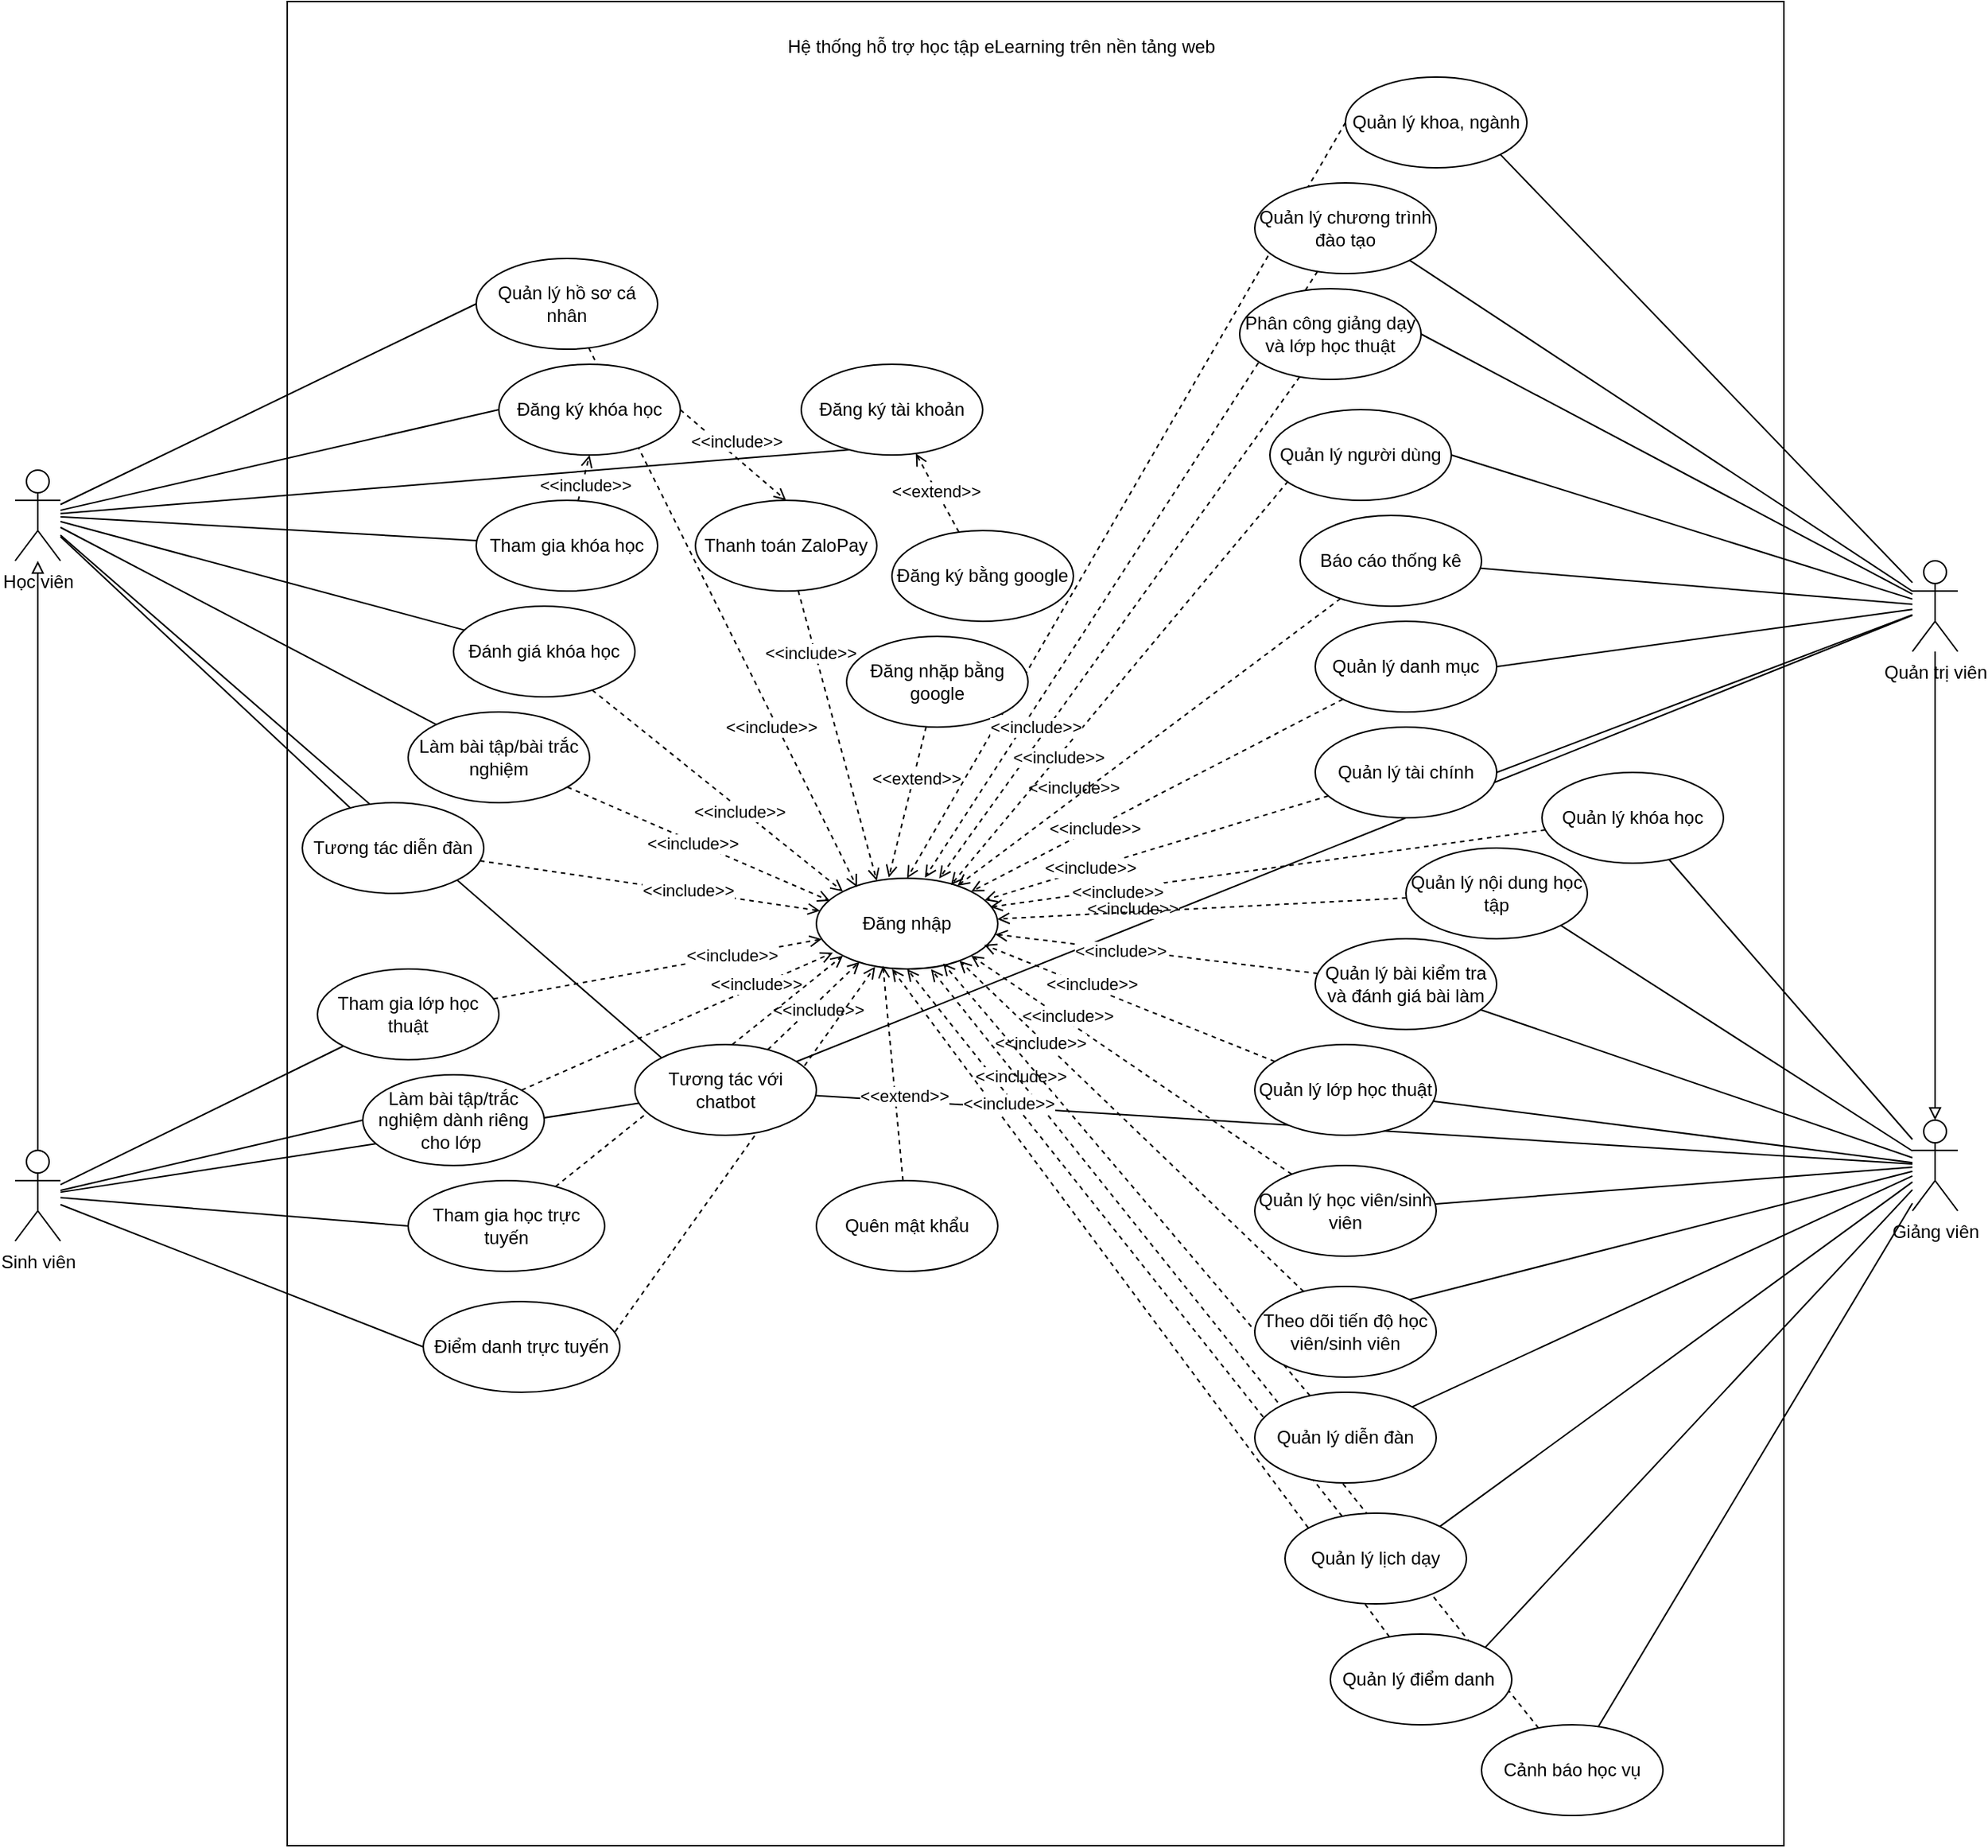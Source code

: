 <mxfile version="27.1.5">
  <diagram name="Page-1" id="1tPXWr4MXvIg0yxkVhAh">
    <mxGraphModel dx="3081" dy="2313" grid="1" gridSize="10" guides="1" tooltips="1" connect="1" arrows="1" fold="1" page="1" pageScale="1" pageWidth="850" pageHeight="1100" math="0" shadow="0">
      <root>
        <mxCell id="0" />
        <mxCell id="1" parent="0" />
        <mxCell id="3rlUS54P9s7ipiS06-Pa-1" value="" style="rounded=0;whiteSpace=wrap;html=1;" parent="1" vertex="1">
          <mxGeometry x="180" y="-200" width="990" height="1220" as="geometry" />
        </mxCell>
        <mxCell id="3rlUS54P9s7ipiS06-Pa-2" value="Hệ thống hỗ trợ học tập eLearning trên nền tảng web" style="text;html=1;align=center;verticalAlign=middle;whiteSpace=wrap;rounded=0;" parent="1" vertex="1">
          <mxGeometry x="425" y="-180" width="455" height="20" as="geometry" />
        </mxCell>
        <mxCell id="3rlUS54P9s7ipiS06-Pa-32" style="rounded=0;orthogonalLoop=1;jettySize=auto;html=1;entryX=1;entryY=0.5;entryDx=0;entryDy=0;endArrow=none;startFill=0;" parent="1" source="3rlUS54P9s7ipiS06-Pa-3" target="3rlUS54P9s7ipiS06-Pa-15" edge="1">
          <mxGeometry relative="1" as="geometry" />
        </mxCell>
        <mxCell id="3rlUS54P9s7ipiS06-Pa-33" style="rounded=0;orthogonalLoop=1;jettySize=auto;html=1;entryX=1;entryY=0.5;entryDx=0;entryDy=0;endArrow=none;startFill=0;" parent="1" source="3rlUS54P9s7ipiS06-Pa-3" target="3rlUS54P9s7ipiS06-Pa-16" edge="1">
          <mxGeometry relative="1" as="geometry" />
        </mxCell>
        <mxCell id="3rlUS54P9s7ipiS06-Pa-35" style="rounded=0;orthogonalLoop=1;jettySize=auto;html=1;entryX=1;entryY=0.5;entryDx=0;entryDy=0;endArrow=none;startFill=0;" parent="1" source="3rlUS54P9s7ipiS06-Pa-3" target="3rlUS54P9s7ipiS06-Pa-21" edge="1">
          <mxGeometry relative="1" as="geometry" />
        </mxCell>
        <mxCell id="3rlUS54P9s7ipiS06-Pa-36" style="rounded=0;orthogonalLoop=1;jettySize=auto;html=1;entryX=1;entryY=0.5;entryDx=0;entryDy=0;endArrow=none;startFill=0;" parent="1" source="3rlUS54P9s7ipiS06-Pa-3" target="3rlUS54P9s7ipiS06-Pa-18" edge="1">
          <mxGeometry relative="1" as="geometry" />
        </mxCell>
        <mxCell id="3rlUS54P9s7ipiS06-Pa-59" style="rounded=0;orthogonalLoop=1;jettySize=auto;html=1;endArrow=none;startFill=0;" parent="1" source="3rlUS54P9s7ipiS06-Pa-3" target="3rlUS54P9s7ipiS06-Pa-20" edge="1">
          <mxGeometry relative="1" as="geometry" />
        </mxCell>
        <mxCell id="3rlUS54P9s7ipiS06-Pa-69" style="rounded=0;orthogonalLoop=1;jettySize=auto;html=1;endArrow=block;endFill=0;" parent="1" source="3rlUS54P9s7ipiS06-Pa-3" target="3rlUS54P9s7ipiS06-Pa-9" edge="1">
          <mxGeometry relative="1" as="geometry" />
        </mxCell>
        <mxCell id="3rlUS54P9s7ipiS06-Pa-274" style="rounded=0;orthogonalLoop=1;jettySize=auto;html=1;endArrow=none;startFill=0;" parent="1" source="3rlUS54P9s7ipiS06-Pa-3" target="3rlUS54P9s7ipiS06-Pa-271" edge="1">
          <mxGeometry relative="1" as="geometry" />
        </mxCell>
        <mxCell id="ztrZx0Dkzvvvd1uR5zFT-3" style="rounded=0;orthogonalLoop=1;jettySize=auto;html=1;entryX=1;entryY=1;entryDx=0;entryDy=0;endArrow=none;startFill=0;" edge="1" parent="1" source="3rlUS54P9s7ipiS06-Pa-3" target="ztrZx0Dkzvvvd1uR5zFT-1">
          <mxGeometry relative="1" as="geometry" />
        </mxCell>
        <mxCell id="ztrZx0Dkzvvvd1uR5zFT-4" style="rounded=0;orthogonalLoop=1;jettySize=auto;html=1;entryX=1;entryY=1;entryDx=0;entryDy=0;endArrow=none;startFill=0;" edge="1" parent="1" source="3rlUS54P9s7ipiS06-Pa-3" target="ztrZx0Dkzvvvd1uR5zFT-2">
          <mxGeometry relative="1" as="geometry" />
        </mxCell>
        <mxCell id="3rlUS54P9s7ipiS06-Pa-3" value="Quản trị viên" style="shape=umlActor;verticalLabelPosition=bottom;verticalAlign=top;html=1;outlineConnect=0;" parent="1" vertex="1">
          <mxGeometry x="1255" y="170" width="30" height="60" as="geometry" />
        </mxCell>
        <mxCell id="3rlUS54P9s7ipiS06-Pa-112" style="rounded=0;orthogonalLoop=1;jettySize=auto;html=1;entryX=0;entryY=0.5;entryDx=0;entryDy=0;endArrow=none;startFill=0;" parent="1" source="3rlUS54P9s7ipiS06-Pa-5" target="3rlUS54P9s7ipiS06-Pa-105" edge="1">
          <mxGeometry relative="1" as="geometry" />
        </mxCell>
        <mxCell id="3rlUS54P9s7ipiS06-Pa-113" style="rounded=0;orthogonalLoop=1;jettySize=auto;html=1;entryX=0;entryY=0.5;entryDx=0;entryDy=0;endArrow=none;startFill=0;" parent="1" source="3rlUS54P9s7ipiS06-Pa-5" target="3rlUS54P9s7ipiS06-Pa-109" edge="1">
          <mxGeometry relative="1" as="geometry" />
        </mxCell>
        <mxCell id="3rlUS54P9s7ipiS06-Pa-114" style="rounded=0;orthogonalLoop=1;jettySize=auto;html=1;endArrow=none;startFill=0;" parent="1" source="3rlUS54P9s7ipiS06-Pa-5" target="3rlUS54P9s7ipiS06-Pa-107" edge="1">
          <mxGeometry relative="1" as="geometry" />
        </mxCell>
        <mxCell id="3rlUS54P9s7ipiS06-Pa-115" style="rounded=0;orthogonalLoop=1;jettySize=auto;html=1;endArrow=none;startFill=0;" parent="1" source="3rlUS54P9s7ipiS06-Pa-5" target="3rlUS54P9s7ipiS06-Pa-110" edge="1">
          <mxGeometry relative="1" as="geometry" />
        </mxCell>
        <mxCell id="3rlUS54P9s7ipiS06-Pa-116" style="rounded=0;orthogonalLoop=1;jettySize=auto;html=1;endArrow=none;startFill=0;" parent="1" source="3rlUS54P9s7ipiS06-Pa-5" target="3rlUS54P9s7ipiS06-Pa-108" edge="1">
          <mxGeometry relative="1" as="geometry" />
        </mxCell>
        <mxCell id="3rlUS54P9s7ipiS06-Pa-118" style="rounded=0;orthogonalLoop=1;jettySize=auto;html=1;endArrow=none;startFill=0;" parent="1" source="3rlUS54P9s7ipiS06-Pa-5" target="3rlUS54P9s7ipiS06-Pa-117" edge="1">
          <mxGeometry relative="1" as="geometry" />
        </mxCell>
        <mxCell id="3rlUS54P9s7ipiS06-Pa-129" style="rounded=0;orthogonalLoop=1;jettySize=auto;html=1;endArrow=none;startFill=0;entryX=0.282;entryY=0.939;entryDx=0;entryDy=0;entryPerimeter=0;" parent="1" source="3rlUS54P9s7ipiS06-Pa-5" target="3rlUS54P9s7ipiS06-Pa-39" edge="1">
          <mxGeometry relative="1" as="geometry">
            <mxPoint x="511" y="95" as="targetPoint" />
          </mxGeometry>
        </mxCell>
        <mxCell id="3rlUS54P9s7ipiS06-Pa-138" style="rounded=0;orthogonalLoop=1;jettySize=auto;html=1;entryX=0;entryY=0;entryDx=0;entryDy=0;endArrow=none;startFill=0;" parent="1" source="3rlUS54P9s7ipiS06-Pa-5" target="3rlUS54P9s7ipiS06-Pa-20" edge="1">
          <mxGeometry relative="1" as="geometry" />
        </mxCell>
        <mxCell id="3rlUS54P9s7ipiS06-Pa-5" value="Học viên" style="shape=umlActor;verticalLabelPosition=bottom;verticalAlign=top;html=1;outlineConnect=0;" parent="1" vertex="1">
          <mxGeometry y="110" width="30" height="60" as="geometry" />
        </mxCell>
        <mxCell id="3rlUS54P9s7ipiS06-Pa-80" style="rounded=0;orthogonalLoop=1;jettySize=auto;html=1;entryX=1;entryY=1;entryDx=0;entryDy=0;endArrow=none;startFill=0;" parent="1" source="3rlUS54P9s7ipiS06-Pa-9" target="3rlUS54P9s7ipiS06-Pa-70" edge="1">
          <mxGeometry relative="1" as="geometry" />
        </mxCell>
        <mxCell id="3rlUS54P9s7ipiS06-Pa-81" style="rounded=0;orthogonalLoop=1;jettySize=auto;html=1;endArrow=none;startFill=0;" parent="1" source="3rlUS54P9s7ipiS06-Pa-9" target="3rlUS54P9s7ipiS06-Pa-72" edge="1">
          <mxGeometry relative="1" as="geometry" />
        </mxCell>
        <mxCell id="3rlUS54P9s7ipiS06-Pa-82" style="rounded=0;orthogonalLoop=1;jettySize=auto;html=1;endArrow=none;startFill=0;" parent="1" source="3rlUS54P9s7ipiS06-Pa-9" target="3rlUS54P9s7ipiS06-Pa-73" edge="1">
          <mxGeometry relative="1" as="geometry" />
        </mxCell>
        <mxCell id="3rlUS54P9s7ipiS06-Pa-83" style="rounded=0;orthogonalLoop=1;jettySize=auto;html=1;endArrow=none;startFill=0;" parent="1" source="3rlUS54P9s7ipiS06-Pa-9" target="3rlUS54P9s7ipiS06-Pa-75" edge="1">
          <mxGeometry relative="1" as="geometry" />
        </mxCell>
        <mxCell id="3rlUS54P9s7ipiS06-Pa-84" style="rounded=0;orthogonalLoop=1;jettySize=auto;html=1;entryX=1;entryY=0;entryDx=0;entryDy=0;endArrow=none;startFill=0;" parent="1" source="3rlUS54P9s7ipiS06-Pa-9" target="3rlUS54P9s7ipiS06-Pa-74" edge="1">
          <mxGeometry relative="1" as="geometry" />
        </mxCell>
        <mxCell id="3rlUS54P9s7ipiS06-Pa-86" style="rounded=0;orthogonalLoop=1;jettySize=auto;html=1;endArrow=none;startFill=0;" parent="1" source="3rlUS54P9s7ipiS06-Pa-9" target="3rlUS54P9s7ipiS06-Pa-76" edge="1">
          <mxGeometry relative="1" as="geometry" />
        </mxCell>
        <mxCell id="3rlUS54P9s7ipiS06-Pa-87" style="rounded=0;orthogonalLoop=1;jettySize=auto;html=1;endArrow=none;startFill=0;" parent="1" source="3rlUS54P9s7ipiS06-Pa-9" target="3rlUS54P9s7ipiS06-Pa-20" edge="1">
          <mxGeometry relative="1" as="geometry" />
        </mxCell>
        <mxCell id="QAu3yOFL1Gq5CAF_MN-S-8" style="rounded=0;orthogonalLoop=1;jettySize=auto;html=1;endArrow=none;startFill=0;" parent="1" source="3rlUS54P9s7ipiS06-Pa-9" target="3rlUS54P9s7ipiS06-Pa-17" edge="1">
          <mxGeometry relative="1" as="geometry" />
        </mxCell>
        <mxCell id="QAu3yOFL1Gq5CAF_MN-S-9" style="rounded=0;orthogonalLoop=1;jettySize=auto;html=1;entryX=1;entryY=0;entryDx=0;entryDy=0;endArrow=none;startFill=0;" parent="1" source="3rlUS54P9s7ipiS06-Pa-9" target="QAu3yOFL1Gq5CAF_MN-S-5" edge="1">
          <mxGeometry relative="1" as="geometry" />
        </mxCell>
        <mxCell id="QAu3yOFL1Gq5CAF_MN-S-10" style="rounded=0;orthogonalLoop=1;jettySize=auto;html=1;endArrow=none;startFill=0;" parent="1" source="3rlUS54P9s7ipiS06-Pa-9" target="QAu3yOFL1Gq5CAF_MN-S-6" edge="1">
          <mxGeometry relative="1" as="geometry" />
        </mxCell>
        <mxCell id="QAu3yOFL1Gq5CAF_MN-S-14" style="rounded=0;orthogonalLoop=1;jettySize=auto;html=1;entryX=1;entryY=0;entryDx=0;entryDy=0;endArrow=none;startFill=0;" parent="1" source="3rlUS54P9s7ipiS06-Pa-9" target="3rlUS54P9s7ipiS06-Pa-22" edge="1">
          <mxGeometry relative="1" as="geometry" />
        </mxCell>
        <mxCell id="3rlUS54P9s7ipiS06-Pa-9" value="Giảng viên" style="shape=umlActor;verticalLabelPosition=bottom;verticalAlign=top;html=1;outlineConnect=0;" parent="1" vertex="1">
          <mxGeometry x="1255" y="540" width="30" height="60" as="geometry" />
        </mxCell>
        <mxCell id="3rlUS54P9s7ipiS06-Pa-136" style="rounded=0;orthogonalLoop=1;jettySize=auto;html=1;endArrow=block;endFill=0;" parent="1" source="3rlUS54P9s7ipiS06-Pa-10" target="3rlUS54P9s7ipiS06-Pa-5" edge="1">
          <mxGeometry relative="1" as="geometry" />
        </mxCell>
        <mxCell id="3rlUS54P9s7ipiS06-Pa-140" style="rounded=0;orthogonalLoop=1;jettySize=auto;html=1;endArrow=none;startFill=0;" parent="1" source="3rlUS54P9s7ipiS06-Pa-10" target="3rlUS54P9s7ipiS06-Pa-139" edge="1">
          <mxGeometry relative="1" as="geometry" />
        </mxCell>
        <mxCell id="3rlUS54P9s7ipiS06-Pa-144" style="rounded=0;orthogonalLoop=1;jettySize=auto;html=1;entryX=0;entryY=0.5;entryDx=0;entryDy=0;endArrow=none;startFill=0;" parent="1" source="3rlUS54P9s7ipiS06-Pa-10" target="3rlUS54P9s7ipiS06-Pa-143" edge="1">
          <mxGeometry relative="1" as="geometry" />
        </mxCell>
        <mxCell id="3rlUS54P9s7ipiS06-Pa-145" style="rounded=0;orthogonalLoop=1;jettySize=auto;html=1;endArrow=none;startFill=0;" parent="1" source="3rlUS54P9s7ipiS06-Pa-10" target="3rlUS54P9s7ipiS06-Pa-20" edge="1">
          <mxGeometry relative="1" as="geometry" />
        </mxCell>
        <mxCell id="QAu3yOFL1Gq5CAF_MN-S-3" style="rounded=0;orthogonalLoop=1;jettySize=auto;html=1;entryX=0;entryY=0.5;entryDx=0;entryDy=0;endArrow=none;startFill=0;" parent="1" source="3rlUS54P9s7ipiS06-Pa-10" target="QAu3yOFL1Gq5CAF_MN-S-1" edge="1">
          <mxGeometry relative="1" as="geometry" />
        </mxCell>
        <mxCell id="QAu3yOFL1Gq5CAF_MN-S-4" style="rounded=0;orthogonalLoop=1;jettySize=auto;html=1;entryX=0;entryY=0.5;entryDx=0;entryDy=0;endArrow=none;startFill=0;" parent="1" source="3rlUS54P9s7ipiS06-Pa-10" target="QAu3yOFL1Gq5CAF_MN-S-2" edge="1">
          <mxGeometry relative="1" as="geometry" />
        </mxCell>
        <mxCell id="3rlUS54P9s7ipiS06-Pa-10" value="Sinh viên" style="shape=umlActor;verticalLabelPosition=bottom;verticalAlign=top;html=1;outlineConnect=0;" parent="1" vertex="1">
          <mxGeometry y="560" width="30" height="60" as="geometry" />
        </mxCell>
        <mxCell id="3rlUS54P9s7ipiS06-Pa-14" value="Đăng nhập" style="ellipse;whiteSpace=wrap;html=1;" parent="1" vertex="1">
          <mxGeometry x="530" y="380" width="120" height="60" as="geometry" />
        </mxCell>
        <mxCell id="3rlUS54P9s7ipiS06-Pa-48" style="rounded=0;orthogonalLoop=1;jettySize=auto;html=1;endArrow=open;endFill=0;dashed=1;entryX=0.677;entryY=0.003;entryDx=0;entryDy=0;entryPerimeter=0;" parent="1" source="3rlUS54P9s7ipiS06-Pa-16" target="3rlUS54P9s7ipiS06-Pa-14" edge="1">
          <mxGeometry relative="1" as="geometry" />
        </mxCell>
        <mxCell id="3rlUS54P9s7ipiS06-Pa-65" value="&amp;lt;&amp;lt;include&amp;gt;&amp;gt;" style="edgeLabel;html=1;align=center;verticalAlign=middle;resizable=0;points=[];" parent="3rlUS54P9s7ipiS06-Pa-48" vertex="1" connectable="0">
          <mxGeometry x="0.332" y="-1" relative="1" as="geometry">
            <mxPoint x="10" y="51" as="offset" />
          </mxGeometry>
        </mxCell>
        <mxCell id="3rlUS54P9s7ipiS06-Pa-55" style="rounded=0;orthogonalLoop=1;jettySize=auto;html=1;endArrow=open;endFill=0;dashed=1;entryX=0.958;entryY=0.317;entryDx=0;entryDy=0;entryPerimeter=0;" parent="1" source="3rlUS54P9s7ipiS06-Pa-17" target="3rlUS54P9s7ipiS06-Pa-14" edge="1">
          <mxGeometry relative="1" as="geometry">
            <mxPoint x="610" y="380" as="targetPoint" />
          </mxGeometry>
        </mxCell>
        <mxCell id="3rlUS54P9s7ipiS06-Pa-64" value="&amp;lt;&amp;lt;include&amp;gt;&amp;gt;" style="edgeLabel;html=1;align=center;verticalAlign=middle;resizable=0;points=[];" parent="3rlUS54P9s7ipiS06-Pa-55" vertex="1" connectable="0">
          <mxGeometry x="0.613" relative="1" as="geometry">
            <mxPoint x="23" y="11" as="offset" />
          </mxGeometry>
        </mxCell>
        <mxCell id="3rlUS54P9s7ipiS06-Pa-275" value="&amp;lt;&amp;lt;include&amp;gt;&amp;gt;" style="edgeLabel;html=1;align=center;verticalAlign=middle;resizable=0;points=[];" parent="3rlUS54P9s7ipiS06-Pa-55" vertex="1" connectable="0">
          <mxGeometry x="0.543" y="1" relative="1" as="geometry">
            <mxPoint as="offset" />
          </mxGeometry>
        </mxCell>
        <mxCell id="3rlUS54P9s7ipiS06-Pa-17" value="&lt;p style=&quot;white-space-collapse: preserve;&quot; dir=&quot;auto&quot;&gt;Quản lý khóa học&lt;/p&gt;" style="ellipse;whiteSpace=wrap;html=1;" parent="1" vertex="1">
          <mxGeometry x="1010" y="310" width="120" height="60" as="geometry" />
        </mxCell>
        <mxCell id="3rlUS54P9s7ipiS06-Pa-51" style="rounded=0;orthogonalLoop=1;jettySize=auto;html=1;endArrow=open;endFill=0;dashed=1;" parent="1" source="3rlUS54P9s7ipiS06-Pa-18" target="3rlUS54P9s7ipiS06-Pa-14" edge="1">
          <mxGeometry relative="1" as="geometry" />
        </mxCell>
        <mxCell id="3rlUS54P9s7ipiS06-Pa-62" value="&amp;lt;&amp;lt;include&amp;gt;&amp;gt;" style="edgeLabel;html=1;align=center;verticalAlign=middle;resizable=0;points=[];" parent="3rlUS54P9s7ipiS06-Pa-51" vertex="1" connectable="0">
          <mxGeometry x="0.383" relative="1" as="geometry">
            <mxPoint as="offset" />
          </mxGeometry>
        </mxCell>
        <mxCell id="3rlUS54P9s7ipiS06-Pa-18" value="&lt;p style=&quot;white-space-collapse: preserve;&quot; dir=&quot;auto&quot;&gt;Quản lý tài chính&lt;/p&gt;" style="ellipse;whiteSpace=wrap;html=1;" parent="1" vertex="1">
          <mxGeometry x="860" y="280" width="120" height="60" as="geometry" />
        </mxCell>
        <mxCell id="3rlUS54P9s7ipiS06-Pa-58" style="rounded=0;orthogonalLoop=1;jettySize=auto;html=1;endArrow=open;endFill=0;dashed=1;entryX=0.238;entryY=0.922;entryDx=0;entryDy=0;entryPerimeter=0;" parent="1" source="3rlUS54P9s7ipiS06-Pa-20" target="3rlUS54P9s7ipiS06-Pa-14" edge="1">
          <mxGeometry relative="1" as="geometry" />
        </mxCell>
        <mxCell id="3rlUS54P9s7ipiS06-Pa-67" value="&amp;lt;&amp;lt;include&amp;gt;&amp;gt;" style="edgeLabel;html=1;align=center;verticalAlign=middle;resizable=0;points=[];" parent="3rlUS54P9s7ipiS06-Pa-58" vertex="1" connectable="0">
          <mxGeometry x="0.474" y="-3" relative="1" as="geometry">
            <mxPoint x="-14" y="14" as="offset" />
          </mxGeometry>
        </mxCell>
        <mxCell id="3rlUS54P9s7ipiS06-Pa-50" style="rounded=0;orthogonalLoop=1;jettySize=auto;html=1;endArrow=open;endFill=0;dashed=1;entryX=1;entryY=0;entryDx=0;entryDy=0;" parent="1" source="3rlUS54P9s7ipiS06-Pa-21" target="3rlUS54P9s7ipiS06-Pa-14" edge="1">
          <mxGeometry relative="1" as="geometry" />
        </mxCell>
        <mxCell id="3rlUS54P9s7ipiS06-Pa-63" value="&amp;lt;&amp;lt;include&amp;gt;&amp;gt;" style="edgeLabel;html=1;align=center;verticalAlign=middle;resizable=0;points=[];" parent="3rlUS54P9s7ipiS06-Pa-50" vertex="1" connectable="0">
          <mxGeometry x="0.337" relative="1" as="geometry">
            <mxPoint as="offset" />
          </mxGeometry>
        </mxCell>
        <mxCell id="3rlUS54P9s7ipiS06-Pa-21" value="&lt;p style=&quot;white-space-collapse: preserve;&quot; dir=&quot;auto&quot;&gt;Quản lý danh mục&lt;/p&gt;" style="ellipse;whiteSpace=wrap;html=1;" parent="1" vertex="1">
          <mxGeometry x="860" y="210" width="120" height="60" as="geometry" />
        </mxCell>
        <mxCell id="3rlUS54P9s7ipiS06-Pa-52" style="rounded=0;orthogonalLoop=1;jettySize=auto;html=1;endArrow=open;endFill=0;dashed=1;" parent="1" source="3rlUS54P9s7ipiS06-Pa-22" edge="1">
          <mxGeometry relative="1" as="geometry">
            <mxPoint x="590" y="440" as="targetPoint" />
          </mxGeometry>
        </mxCell>
        <mxCell id="3rlUS54P9s7ipiS06-Pa-61" value="&amp;lt;&amp;lt;include&amp;gt;&amp;gt;" style="edgeLabel;html=1;align=center;verticalAlign=middle;resizable=0;points=[];" parent="3rlUS54P9s7ipiS06-Pa-52" vertex="1" connectable="0">
          <mxGeometry x="0.553" y="2" relative="1" as="geometry">
            <mxPoint x="12" y="-12" as="offset" />
          </mxGeometry>
        </mxCell>
        <mxCell id="3rlUS54P9s7ipiS06-Pa-39" value="Đăng ký tài khoản" style="ellipse;whiteSpace=wrap;html=1;" parent="1" vertex="1">
          <mxGeometry x="520" y="40" width="120" height="60" as="geometry" />
        </mxCell>
        <mxCell id="3rlUS54P9s7ipiS06-Pa-43" style="rounded=0;orthogonalLoop=1;jettySize=auto;html=1;endArrow=open;endFill=0;dashed=1;entryX=0.399;entryY=-0.009;entryDx=0;entryDy=0;entryPerimeter=0;" parent="1" source="3rlUS54P9s7ipiS06-Pa-42" target="3rlUS54P9s7ipiS06-Pa-14" edge="1">
          <mxGeometry relative="1" as="geometry" />
        </mxCell>
        <mxCell id="3rlUS54P9s7ipiS06-Pa-270" value="&amp;lt;&amp;lt;extend&amp;gt;&amp;gt;" style="edgeLabel;html=1;align=center;verticalAlign=middle;resizable=0;points=[];" parent="3rlUS54P9s7ipiS06-Pa-43" vertex="1" connectable="0">
          <mxGeometry x="-0.324" y="2" relative="1" as="geometry">
            <mxPoint as="offset" />
          </mxGeometry>
        </mxCell>
        <mxCell id="3rlUS54P9s7ipiS06-Pa-44" value="Đăng ký bằng google" style="ellipse;whiteSpace=wrap;html=1;" parent="1" vertex="1">
          <mxGeometry x="580" y="150" width="120" height="60" as="geometry" />
        </mxCell>
        <mxCell id="3rlUS54P9s7ipiS06-Pa-46" style="rounded=0;orthogonalLoop=1;jettySize=auto;html=1;exitX=0;exitY=0;exitDx=0;exitDy=0;" parent="1" source="3rlUS54P9s7ipiS06-Pa-15" target="3rlUS54P9s7ipiS06-Pa-15" edge="1">
          <mxGeometry relative="1" as="geometry" />
        </mxCell>
        <mxCell id="3rlUS54P9s7ipiS06-Pa-15" value="&lt;p style=&quot;white-space-collapse: preserve;&quot; dir=&quot;auto&quot;&gt;Quản lý người dùng&lt;/p&gt;" style="ellipse;whiteSpace=wrap;html=1;" parent="1" vertex="1">
          <mxGeometry x="830" y="70" width="120" height="60" as="geometry" />
        </mxCell>
        <mxCell id="3rlUS54P9s7ipiS06-Pa-88" style="rounded=0;orthogonalLoop=1;jettySize=auto;html=1;dashed=1;endArrow=open;endFill=0;" parent="1" source="3rlUS54P9s7ipiS06-Pa-70" target="3rlUS54P9s7ipiS06-Pa-14" edge="1">
          <mxGeometry relative="1" as="geometry" />
        </mxCell>
        <mxCell id="3rlUS54P9s7ipiS06-Pa-70" value="&lt;p style=&quot;white-space-collapse: preserve;&quot; dir=&quot;auto&quot;&gt;&lt;span style=&quot;text-align: left;&quot;&gt;Quản lý nội dung học tập&lt;/span&gt;&lt;/p&gt;" style="ellipse;whiteSpace=wrap;html=1;" parent="1" vertex="1">
          <mxGeometry x="920" y="360" width="120" height="60" as="geometry" />
        </mxCell>
        <mxCell id="3rlUS54P9s7ipiS06-Pa-89" style="rounded=0;orthogonalLoop=1;jettySize=auto;html=1;dashed=1;endArrow=open;endFill=0;" parent="1" source="3rlUS54P9s7ipiS06-Pa-72" target="3rlUS54P9s7ipiS06-Pa-14" edge="1">
          <mxGeometry relative="1" as="geometry" />
        </mxCell>
        <mxCell id="3rlUS54P9s7ipiS06-Pa-98" value="&amp;lt;&amp;lt;include&amp;gt;&amp;gt;" style="edgeLabel;html=1;align=center;verticalAlign=middle;resizable=0;points=[];" parent="3rlUS54P9s7ipiS06-Pa-89" vertex="1" connectable="0">
          <mxGeometry x="0.224" y="1" relative="1" as="geometry">
            <mxPoint as="offset" />
          </mxGeometry>
        </mxCell>
        <mxCell id="3rlUS54P9s7ipiS06-Pa-72" value="&lt;p style=&quot;white-space-collapse: preserve;&quot; dir=&quot;auto&quot;&gt;&lt;span style=&quot;text-align: left;&quot;&gt;Quản lý bài kiểm tra và đánh giá bài làm&lt;/span&gt;&lt;/p&gt;" style="ellipse;whiteSpace=wrap;html=1;" parent="1" vertex="1">
          <mxGeometry x="860" y="420" width="120" height="60" as="geometry" />
        </mxCell>
        <mxCell id="3rlUS54P9s7ipiS06-Pa-73" value="&lt;p style=&quot;white-space-collapse: preserve;&quot; dir=&quot;auto&quot;&gt;&lt;span style=&quot;text-align: left;&quot;&gt;Quản lý lớp học thuật&lt;/span&gt;&lt;br style=&quot;text-align: left;&quot;&gt;&lt;/p&gt;" style="ellipse;whiteSpace=wrap;html=1;" parent="1" vertex="1">
          <mxGeometry x="820" y="490" width="120" height="60" as="geometry" />
        </mxCell>
        <mxCell id="3rlUS54P9s7ipiS06-Pa-91" style="rounded=0;orthogonalLoop=1;jettySize=auto;html=1;entryX=1;entryY=1;entryDx=0;entryDy=0;dashed=1;endArrow=open;endFill=0;" parent="1" source="3rlUS54P9s7ipiS06-Pa-75" target="3rlUS54P9s7ipiS06-Pa-14" edge="1">
          <mxGeometry relative="1" as="geometry" />
        </mxCell>
        <mxCell id="3rlUS54P9s7ipiS06-Pa-100" value="&amp;lt;&amp;lt;include&amp;gt;&amp;gt;" style="edgeLabel;html=1;align=center;verticalAlign=middle;resizable=0;points=[];" parent="3rlUS54P9s7ipiS06-Pa-91" vertex="1" connectable="0">
          <mxGeometry x="0.421" y="-3" relative="1" as="geometry">
            <mxPoint as="offset" />
          </mxGeometry>
        </mxCell>
        <mxCell id="3rlUS54P9s7ipiS06-Pa-90" style="rounded=0;orthogonalLoop=1;jettySize=auto;html=1;entryX=0.925;entryY=0.733;entryDx=0;entryDy=0;entryPerimeter=0;dashed=1;endArrow=open;endFill=0;" parent="1" source="3rlUS54P9s7ipiS06-Pa-73" target="3rlUS54P9s7ipiS06-Pa-14" edge="1">
          <mxGeometry relative="1" as="geometry" />
        </mxCell>
        <mxCell id="3rlUS54P9s7ipiS06-Pa-99" value="&amp;lt;&amp;lt;include&amp;gt;&amp;gt;" style="edgeLabel;html=1;align=center;verticalAlign=middle;resizable=0;points=[];" parent="3rlUS54P9s7ipiS06-Pa-90" vertex="1" connectable="0">
          <mxGeometry x="0.275" y="-2" relative="1" as="geometry">
            <mxPoint as="offset" />
          </mxGeometry>
        </mxCell>
        <mxCell id="3rlUS54P9s7ipiS06-Pa-92" style="rounded=0;orthogonalLoop=1;jettySize=auto;html=1;entryX=0.789;entryY=0.911;entryDx=0;entryDy=0;entryPerimeter=0;dashed=1;endArrow=open;endFill=0;" parent="1" source="3rlUS54P9s7ipiS06-Pa-74" target="3rlUS54P9s7ipiS06-Pa-14" edge="1">
          <mxGeometry relative="1" as="geometry" />
        </mxCell>
        <mxCell id="3rlUS54P9s7ipiS06-Pa-101" value="&amp;lt;&amp;lt;include&amp;gt;&amp;gt;" style="edgeLabel;html=1;align=center;verticalAlign=middle;resizable=0;points=[];" parent="3rlUS54P9s7ipiS06-Pa-92" vertex="1" connectable="0">
          <mxGeometry x="0.517" y="2" relative="1" as="geometry">
            <mxPoint as="offset" />
          </mxGeometry>
        </mxCell>
        <mxCell id="3rlUS54P9s7ipiS06-Pa-75" value="&lt;p style=&quot;white-space-collapse: preserve;&quot; dir=&quot;auto&quot;&gt;Quản lý học viên/sinh viên&lt;/p&gt;" style="ellipse;whiteSpace=wrap;html=1;align=center;" parent="1" vertex="1">
          <mxGeometry x="820" y="570" width="120" height="60" as="geometry" />
        </mxCell>
        <mxCell id="3rlUS54P9s7ipiS06-Pa-96" style="rounded=0;orthogonalLoop=1;jettySize=auto;html=1;entryX=0.699;entryY=0.939;entryDx=0;entryDy=0;entryPerimeter=0;dashed=1;endArrow=open;endFill=0;" parent="1" source="3rlUS54P9s7ipiS06-Pa-76" target="3rlUS54P9s7ipiS06-Pa-14" edge="1">
          <mxGeometry relative="1" as="geometry" />
        </mxCell>
        <mxCell id="3rlUS54P9s7ipiS06-Pa-108" value="&lt;span style=&quot;text-align: left; white-space-collapse: preserve;&quot;&gt;Làm bài tập/bài trắc nghiệm&lt;/span&gt;" style="ellipse;whiteSpace=wrap;html=1;" parent="1" vertex="1">
          <mxGeometry x="260" y="270" width="120" height="60" as="geometry" />
        </mxCell>
        <mxCell id="3rlUS54P9s7ipiS06-Pa-127" style="rounded=0;orthogonalLoop=1;jettySize=auto;html=1;dashed=1;endArrow=open;endFill=0;entryX=0.5;entryY=0;entryDx=0;entryDy=0;exitX=1;exitY=0.5;exitDx=0;exitDy=0;" parent="1" source="3rlUS54P9s7ipiS06-Pa-109" target="3rlUS54P9s7ipiS06-Pa-278" edge="1">
          <mxGeometry relative="1" as="geometry" />
        </mxCell>
        <mxCell id="3rlUS54P9s7ipiS06-Pa-134" value="&amp;lt;&amp;lt;include&amp;gt;&amp;gt;" style="edgeLabel;html=1;align=center;verticalAlign=middle;resizable=0;points=[];" parent="3rlUS54P9s7ipiS06-Pa-127" vertex="1" connectable="0">
          <mxGeometry x="0.335" y="-2" relative="1" as="geometry">
            <mxPoint x="-9" y="-21" as="offset" />
          </mxGeometry>
        </mxCell>
        <mxCell id="3rlUS54P9s7ipiS06-Pa-125" style="rounded=0;orthogonalLoop=1;jettySize=auto;html=1;entryX=0;entryY=0;entryDx=0;entryDy=0;dashed=1;endArrow=open;endFill=0;" parent="1" source="3rlUS54P9s7ipiS06-Pa-110" target="3rlUS54P9s7ipiS06-Pa-14" edge="1">
          <mxGeometry relative="1" as="geometry" />
        </mxCell>
        <mxCell id="3rlUS54P9s7ipiS06-Pa-132" value="&amp;lt;&amp;lt;include&amp;gt;&amp;gt;" style="edgeLabel;html=1;align=center;verticalAlign=middle;resizable=0;points=[];" parent="3rlUS54P9s7ipiS06-Pa-125" vertex="1" connectable="0">
          <mxGeometry x="0.184" y="-2" relative="1" as="geometry">
            <mxPoint as="offset" />
          </mxGeometry>
        </mxCell>
        <mxCell id="3rlUS54P9s7ipiS06-Pa-110" value="&lt;span style=&quot;white-space-collapse: preserve;&quot;&gt;Đánh giá khóa học&lt;/span&gt;" style="ellipse;whiteSpace=wrap;html=1;" parent="1" vertex="1">
          <mxGeometry x="290" y="200" width="120" height="60" as="geometry" />
        </mxCell>
        <mxCell id="3rlUS54P9s7ipiS06-Pa-120" style="rounded=0;orthogonalLoop=1;jettySize=auto;html=1;dashed=1;endArrow=open;endFill=0;" parent="1" source="3rlUS54P9s7ipiS06-Pa-117" target="3rlUS54P9s7ipiS06-Pa-14" edge="1">
          <mxGeometry relative="1" as="geometry" />
        </mxCell>
        <mxCell id="3rlUS54P9s7ipiS06-Pa-130" value="&amp;lt;&amp;lt;include&amp;gt;&amp;gt;" style="edgeLabel;html=1;align=center;verticalAlign=middle;resizable=0;points=[];" parent="3rlUS54P9s7ipiS06-Pa-120" vertex="1" connectable="0">
          <mxGeometry x="0.221" y="1" relative="1" as="geometry">
            <mxPoint as="offset" />
          </mxGeometry>
        </mxCell>
        <mxCell id="3rlUS54P9s7ipiS06-Pa-117" value="&lt;div style=&quot;text-align: left;&quot;&gt;&lt;span style=&quot;background-color: transparent; color: light-dark(rgb(0, 0, 0), rgb(255, 255, 255)); white-space-collapse: preserve;&quot;&gt;Tương tác diễn đàn&lt;/span&gt;&lt;/div&gt;" style="ellipse;whiteSpace=wrap;html=1;" parent="1" vertex="1">
          <mxGeometry x="190" y="330" width="120" height="60" as="geometry" />
        </mxCell>
        <mxCell id="3rlUS54P9s7ipiS06-Pa-119" style="rounded=0;orthogonalLoop=1;jettySize=auto;html=1;exitX=0.5;exitY=1;exitDx=0;exitDy=0;" parent="1" source="3rlUS54P9s7ipiS06-Pa-42" target="3rlUS54P9s7ipiS06-Pa-42" edge="1">
          <mxGeometry relative="1" as="geometry" />
        </mxCell>
        <mxCell id="3rlUS54P9s7ipiS06-Pa-123" style="rounded=0;orthogonalLoop=1;jettySize=auto;html=1;entryX=0.075;entryY=0.25;entryDx=0;entryDy=0;entryPerimeter=0;dashed=1;endArrow=open;endFill=0;" parent="1" source="3rlUS54P9s7ipiS06-Pa-108" target="3rlUS54P9s7ipiS06-Pa-14" edge="1">
          <mxGeometry relative="1" as="geometry" />
        </mxCell>
        <mxCell id="3rlUS54P9s7ipiS06-Pa-131" value="&amp;lt;&amp;lt;include&amp;gt;&amp;gt;" style="edgeLabel;html=1;align=center;verticalAlign=middle;resizable=0;points=[];" parent="3rlUS54P9s7ipiS06-Pa-123" vertex="1" connectable="0">
          <mxGeometry x="-0.042" y="-1" relative="1" as="geometry">
            <mxPoint as="offset" />
          </mxGeometry>
        </mxCell>
        <mxCell id="3rlUS54P9s7ipiS06-Pa-126" style="rounded=0;orthogonalLoop=1;jettySize=auto;html=1;entryX=0.5;entryY=1;entryDx=0;entryDy=0;dashed=1;endArrow=open;endFill=0;" parent="1" source="3rlUS54P9s7ipiS06-Pa-107" target="3rlUS54P9s7ipiS06-Pa-109" edge="1">
          <mxGeometry relative="1" as="geometry" />
        </mxCell>
        <mxCell id="3rlUS54P9s7ipiS06-Pa-133" value="&amp;lt;&amp;lt;include&amp;gt;&amp;gt;" style="edgeLabel;html=1;align=center;verticalAlign=middle;resizable=0;points=[];" parent="3rlUS54P9s7ipiS06-Pa-126" vertex="1" connectable="0">
          <mxGeometry x="0.234" relative="1" as="geometry">
            <mxPoint y="8" as="offset" />
          </mxGeometry>
        </mxCell>
        <mxCell id="3rlUS54P9s7ipiS06-Pa-107" value="Tham gia khóa học" style="ellipse;whiteSpace=wrap;html=1;" parent="1" vertex="1">
          <mxGeometry x="305" y="130" width="120" height="60" as="geometry" />
        </mxCell>
        <mxCell id="3rlUS54P9s7ipiS06-Pa-128" style="rounded=0;orthogonalLoop=1;jettySize=auto;html=1;entryX=0.224;entryY=0.097;entryDx=0;entryDy=0;entryPerimeter=0;dashed=1;endArrow=open;endFill=0;" parent="1" source="3rlUS54P9s7ipiS06-Pa-105" target="3rlUS54P9s7ipiS06-Pa-14" edge="1">
          <mxGeometry relative="1" as="geometry" />
        </mxCell>
        <mxCell id="3rlUS54P9s7ipiS06-Pa-135" value="&amp;lt;&amp;lt;include&amp;gt;&amp;gt;" style="edgeLabel;html=1;align=center;verticalAlign=middle;resizable=0;points=[];" parent="3rlUS54P9s7ipiS06-Pa-128" vertex="1" connectable="0">
          <mxGeometry x="0.286" y="-2" relative="1" as="geometry">
            <mxPoint x="8" y="21" as="offset" />
          </mxGeometry>
        </mxCell>
        <mxCell id="3rlUS54P9s7ipiS06-Pa-105" value="&lt;span style=&quot;text-align: left; white-space-collapse: preserve;&quot;&gt;Quản lý hồ sơ cá nhân&lt;/span&gt;" style="ellipse;whiteSpace=wrap;html=1;" parent="1" vertex="1">
          <mxGeometry x="305" y="-30" width="120" height="60" as="geometry" />
        </mxCell>
        <mxCell id="3rlUS54P9s7ipiS06-Pa-109" value="&lt;div style=&quot;text-align: left;&quot;&gt;&lt;span style=&quot;white-space-collapse: preserve;&quot;&gt;Đăng ký khóa học&lt;/span&gt;&lt;/div&gt;" style="ellipse;whiteSpace=wrap;html=1;" parent="1" vertex="1">
          <mxGeometry x="320" y="40" width="120" height="60" as="geometry" />
        </mxCell>
        <mxCell id="3rlUS54P9s7ipiS06-Pa-141" style="rounded=0;orthogonalLoop=1;jettySize=auto;html=1;endArrow=open;endFill=0;dashed=1;" parent="1" source="3rlUS54P9s7ipiS06-Pa-139" target="3rlUS54P9s7ipiS06-Pa-14" edge="1">
          <mxGeometry relative="1" as="geometry" />
        </mxCell>
        <mxCell id="3rlUS54P9s7ipiS06-Pa-142" value="&amp;lt;&amp;lt;include&amp;gt;&amp;gt;" style="edgeLabel;html=1;align=center;verticalAlign=middle;resizable=0;points=[];" parent="3rlUS54P9s7ipiS06-Pa-141" vertex="1" connectable="0">
          <mxGeometry x="0.451" relative="1" as="geometry">
            <mxPoint as="offset" />
          </mxGeometry>
        </mxCell>
        <mxCell id="3rlUS54P9s7ipiS06-Pa-139" value="&lt;span style=&quot;white-space-collapse: preserve;&quot;&gt;Tham gia lớp học thuật&lt;/span&gt;" style="ellipse;whiteSpace=wrap;html=1;" parent="1" vertex="1">
          <mxGeometry x="200" y="440" width="120" height="60" as="geometry" />
        </mxCell>
        <mxCell id="3rlUS54P9s7ipiS06-Pa-143" value="&lt;span style=&quot;white-space-collapse: preserve;&quot;&gt;Làm bài tập/trắc nghiệm dành riêng cho lớp &lt;/span&gt;" style="ellipse;whiteSpace=wrap;html=1;" parent="1" vertex="1">
          <mxGeometry x="230" y="510" width="120" height="60" as="geometry" />
        </mxCell>
        <mxCell id="3rlUS54P9s7ipiS06-Pa-146" style="rounded=0;orthogonalLoop=1;jettySize=auto;html=1;entryX=0.091;entryY=0.821;entryDx=0;entryDy=0;entryPerimeter=0;dashed=1;endArrow=open;endFill=0;" parent="1" source="3rlUS54P9s7ipiS06-Pa-143" target="3rlUS54P9s7ipiS06-Pa-14" edge="1">
          <mxGeometry relative="1" as="geometry" />
        </mxCell>
        <mxCell id="3rlUS54P9s7ipiS06-Pa-147" value="&amp;lt;&amp;lt;include&amp;gt;&amp;gt;" style="edgeLabel;html=1;align=center;verticalAlign=middle;resizable=0;points=[];" parent="3rlUS54P9s7ipiS06-Pa-146" vertex="1" connectable="0">
          <mxGeometry x="0.514" y="2" relative="1" as="geometry">
            <mxPoint as="offset" />
          </mxGeometry>
        </mxCell>
        <mxCell id="3rlUS54P9s7ipiS06-Pa-264" style="rounded=0;orthogonalLoop=1;jettySize=auto;html=1;entryX=0.367;entryY=0.964;entryDx=0;entryDy=0;endArrow=open;endFill=0;dashed=1;entryPerimeter=0;" parent="1" source="3rlUS54P9s7ipiS06-Pa-263" target="3rlUS54P9s7ipiS06-Pa-14" edge="1">
          <mxGeometry relative="1" as="geometry" />
        </mxCell>
        <mxCell id="3rlUS54P9s7ipiS06-Pa-265" value="&amp;lt;&amp;lt;extend&amp;gt;&amp;gt;" style="edgeLabel;html=1;align=center;verticalAlign=middle;resizable=0;points=[];" parent="3rlUS54P9s7ipiS06-Pa-264" vertex="1" connectable="0">
          <mxGeometry x="-0.04" relative="1" as="geometry">
            <mxPoint x="7" y="12" as="offset" />
          </mxGeometry>
        </mxCell>
        <mxCell id="3rlUS54P9s7ipiS06-Pa-263" value="&lt;p style=&quot;white-space-collapse: preserve;&quot; dir=&quot;auto&quot;&gt;Quên mật khẩu&lt;/p&gt;" style="ellipse;whiteSpace=wrap;html=1;" parent="1" vertex="1">
          <mxGeometry x="530" y="580" width="120" height="60" as="geometry" />
        </mxCell>
        <mxCell id="3rlUS54P9s7ipiS06-Pa-267" style="rounded=0;orthogonalLoop=1;jettySize=auto;html=1;endArrow=open;endFill=0;dashed=1;" parent="1" source="3rlUS54P9s7ipiS06-Pa-44" target="3rlUS54P9s7ipiS06-Pa-39" edge="1">
          <mxGeometry relative="1" as="geometry" />
        </mxCell>
        <mxCell id="3rlUS54P9s7ipiS06-Pa-269" value="&amp;lt;&amp;lt;extend&amp;gt;&amp;gt;" style="edgeLabel;html=1;align=center;verticalAlign=middle;resizable=0;points=[];" parent="3rlUS54P9s7ipiS06-Pa-267" vertex="1" connectable="0">
          <mxGeometry x="0.055" y="1" relative="1" as="geometry">
            <mxPoint as="offset" />
          </mxGeometry>
        </mxCell>
        <mxCell id="3rlUS54P9s7ipiS06-Pa-272" style="rounded=0;orthogonalLoop=1;jettySize=auto;html=1;endArrow=open;endFill=0;dashed=1;" parent="1" source="3rlUS54P9s7ipiS06-Pa-271" target="3rlUS54P9s7ipiS06-Pa-14" edge="1">
          <mxGeometry relative="1" as="geometry" />
        </mxCell>
        <mxCell id="3rlUS54P9s7ipiS06-Pa-271" value="&lt;p style=&quot;white-space-collapse: preserve;&quot; dir=&quot;auto&quot;&gt;Báo cáo thống kê&lt;/p&gt;" style="ellipse;whiteSpace=wrap;html=1;" parent="1" vertex="1">
          <mxGeometry x="850" y="140" width="120" height="60" as="geometry" />
        </mxCell>
        <mxCell id="3rlUS54P9s7ipiS06-Pa-273" style="rounded=0;orthogonalLoop=1;jettySize=auto;html=1;entryX=0.742;entryY=0.073;entryDx=0;entryDy=0;entryPerimeter=0;exitX=0.1;exitY=0.79;exitDx=0;exitDy=0;exitPerimeter=0;endArrow=open;endFill=0;dashed=1;" parent="1" source="3rlUS54P9s7ipiS06-Pa-15" target="3rlUS54P9s7ipiS06-Pa-14" edge="1">
          <mxGeometry relative="1" as="geometry" />
        </mxCell>
        <mxCell id="3rlUS54P9s7ipiS06-Pa-278" value="Thanh toán ZaloPay" style="ellipse;whiteSpace=wrap;html=1;" parent="1" vertex="1">
          <mxGeometry x="450" y="130" width="120" height="60" as="geometry" />
        </mxCell>
        <mxCell id="3rlUS54P9s7ipiS06-Pa-279" style="rounded=0;orthogonalLoop=1;jettySize=auto;html=1;entryX=0.333;entryY=0.028;entryDx=0;entryDy=0;entryPerimeter=0;dashed=1;endArrow=open;endFill=0;" parent="1" source="3rlUS54P9s7ipiS06-Pa-278" target="3rlUS54P9s7ipiS06-Pa-14" edge="1">
          <mxGeometry relative="1" as="geometry" />
        </mxCell>
        <mxCell id="3rlUS54P9s7ipiS06-Pa-280" value="&amp;lt;&amp;lt;include&amp;gt;&amp;gt;" style="edgeLabel;html=1;align=center;verticalAlign=middle;resizable=0;points=[];" parent="3rlUS54P9s7ipiS06-Pa-279" vertex="1" connectable="0">
          <mxGeometry x="-0.25" relative="1" as="geometry">
            <mxPoint x="-12" y="-31" as="offset" />
          </mxGeometry>
        </mxCell>
        <mxCell id="QAu3yOFL1Gq5CAF_MN-S-1" value="&lt;span style=&quot;white-space-collapse: preserve;&quot;&gt;Tham gia học trực tuyến&lt;/span&gt;" style="ellipse;whiteSpace=wrap;html=1;" parent="1" vertex="1">
          <mxGeometry x="260" y="580" width="130" height="60" as="geometry" />
        </mxCell>
        <mxCell id="QAu3yOFL1Gq5CAF_MN-S-2" value="&lt;span style=&quot;white-space-collapse: preserve;&quot;&gt;Điểm danh trực tuyến&lt;/span&gt;" style="ellipse;whiteSpace=wrap;html=1;" parent="1" vertex="1">
          <mxGeometry x="270" y="660" width="130" height="60" as="geometry" />
        </mxCell>
        <mxCell id="QAu3yOFL1Gq5CAF_MN-S-6" value="&lt;p style=&quot;white-space-collapse: preserve;&quot; dir=&quot;auto&quot;&gt;Cảnh báo học vụ&lt;/p&gt;" style="ellipse;whiteSpace=wrap;html=1;align=center;" parent="1" vertex="1">
          <mxGeometry x="970" y="940" width="120" height="60" as="geometry" />
        </mxCell>
        <mxCell id="QAu3yOFL1Gq5CAF_MN-S-12" style="rounded=0;orthogonalLoop=1;jettySize=auto;html=1;entryX=0.417;entryY=1;entryDx=0;entryDy=0;entryPerimeter=0;dashed=1;endArrow=open;endFill=0;" parent="1" source="QAu3yOFL1Gq5CAF_MN-S-5" target="3rlUS54P9s7ipiS06-Pa-14" edge="1">
          <mxGeometry relative="1" as="geometry" />
        </mxCell>
        <mxCell id="QAu3yOFL1Gq5CAF_MN-S-13" style="rounded=0;orthogonalLoop=1;jettySize=auto;html=1;entryX=0.632;entryY=1.003;entryDx=0;entryDy=0;entryPerimeter=0;dashed=1;endArrow=open;endFill=0;" parent="1" source="QAu3yOFL1Gq5CAF_MN-S-6" target="3rlUS54P9s7ipiS06-Pa-14" edge="1">
          <mxGeometry relative="1" as="geometry" />
        </mxCell>
        <mxCell id="QAu3yOFL1Gq5CAF_MN-S-5" value="&lt;p style=&quot;white-space-collapse: preserve;&quot; dir=&quot;auto&quot;&gt;Quản lý điểm danh &lt;/p&gt;" style="ellipse;whiteSpace=wrap;html=1;align=center;" parent="1" vertex="1">
          <mxGeometry x="870" y="880" width="120" height="60" as="geometry" />
        </mxCell>
        <mxCell id="3rlUS54P9s7ipiS06-Pa-22" value="&lt;p style=&quot;white-space-collapse: preserve;&quot; dir=&quot;auto&quot;&gt;Quản lý lịch dạy&lt;/p&gt;" style="ellipse;whiteSpace=wrap;html=1;" parent="1" vertex="1">
          <mxGeometry x="840" y="800" width="120" height="60" as="geometry" />
        </mxCell>
        <mxCell id="3rlUS54P9s7ipiS06-Pa-76" value="&lt;p style=&quot;white-space-collapse: preserve;&quot; dir=&quot;auto&quot;&gt;Quản lý diễn đàn&lt;/p&gt;" style="ellipse;whiteSpace=wrap;html=1;align=center;" parent="1" vertex="1">
          <mxGeometry x="820" y="720" width="120" height="60" as="geometry" />
        </mxCell>
        <mxCell id="3rlUS54P9s7ipiS06-Pa-74" value="&lt;p style=&quot;white-space-collapse: preserve;&quot; dir=&quot;auto&quot;&gt;Theo dõi tiến độ học viên/sinh viên&lt;/p&gt;" style="ellipse;whiteSpace=wrap;html=1;align=center;" parent="1" vertex="1">
          <mxGeometry x="820" y="650" width="120" height="60" as="geometry" />
        </mxCell>
        <mxCell id="QAu3yOFL1Gq5CAF_MN-S-15" value="&amp;lt;&amp;lt;include&amp;gt;&amp;gt;" style="edgeLabel;html=1;align=center;verticalAlign=middle;resizable=0;points=[];" parent="1" vertex="1" connectable="0">
          <mxGeometry x="680.037" y="519.983" as="geometry">
            <mxPoint x="-23" y="9" as="offset" />
          </mxGeometry>
        </mxCell>
        <mxCell id="QAu3yOFL1Gq5CAF_MN-S-17" style="rounded=0;orthogonalLoop=1;jettySize=auto;html=1;entryX=0;entryY=1;entryDx=0;entryDy=0;endArrow=open;startFill=0;dashed=1;endFill=0;" parent="1" source="QAu3yOFL1Gq5CAF_MN-S-1" target="3rlUS54P9s7ipiS06-Pa-14" edge="1">
          <mxGeometry relative="1" as="geometry" />
        </mxCell>
        <mxCell id="QAu3yOFL1Gq5CAF_MN-S-18" style="rounded=0;orthogonalLoop=1;jettySize=auto;html=1;entryX=0.324;entryY=0.974;entryDx=0;entryDy=0;entryPerimeter=0;endArrow=open;startFill=0;dashed=1;exitX=0.976;exitY=0.332;exitDx=0;exitDy=0;exitPerimeter=0;endFill=0;" parent="1" source="QAu3yOFL1Gq5CAF_MN-S-2" target="3rlUS54P9s7ipiS06-Pa-14" edge="1">
          <mxGeometry relative="1" as="geometry" />
        </mxCell>
        <mxCell id="3rlUS54P9s7ipiS06-Pa-20" value="&lt;p style=&quot;white-space-collapse: preserve;&quot; dir=&quot;auto&quot;&gt;Tương tác với chatbot&lt;/p&gt;" style="ellipse;whiteSpace=wrap;html=1;" parent="1" vertex="1">
          <mxGeometry x="410" y="489.98" width="120" height="60" as="geometry" />
        </mxCell>
        <mxCell id="ztrZx0Dkzvvvd1uR5zFT-6" style="rounded=0;orthogonalLoop=1;jettySize=auto;html=1;entryX=0.5;entryY=0;entryDx=0;entryDy=0;endArrow=open;startFill=0;exitX=0;exitY=0.5;exitDx=0;exitDy=0;endFill=0;dashed=1;" edge="1" parent="1" source="ztrZx0Dkzvvvd1uR5zFT-2" target="3rlUS54P9s7ipiS06-Pa-14">
          <mxGeometry relative="1" as="geometry" />
        </mxCell>
        <mxCell id="ztrZx0Dkzvvvd1uR5zFT-2" value="&lt;p style=&quot;white-space-collapse: preserve;&quot; dir=&quot;auto&quot;&gt;Quản lý khoa, ngành&lt;/p&gt;" style="ellipse;whiteSpace=wrap;html=1;" vertex="1" parent="1">
          <mxGeometry x="880" y="-150" width="120" height="60" as="geometry" />
        </mxCell>
        <mxCell id="ztrZx0Dkzvvvd1uR5zFT-5" style="rounded=0;orthogonalLoop=1;jettySize=auto;html=1;entryX=0.598;entryY=-0.006;entryDx=0;entryDy=0;entryPerimeter=0;endArrow=open;startFill=0;endFill=0;dashed=1;" edge="1" parent="1" source="ztrZx0Dkzvvvd1uR5zFT-1" target="3rlUS54P9s7ipiS06-Pa-14">
          <mxGeometry relative="1" as="geometry" />
        </mxCell>
        <mxCell id="3rlUS54P9s7ipiS06-Pa-42" value="Đăng nhặp bằng google" style="ellipse;whiteSpace=wrap;html=1;" parent="1" vertex="1">
          <mxGeometry x="550" y="220" width="120" height="60" as="geometry" />
        </mxCell>
        <mxCell id="ztrZx0Dkzvvvd1uR5zFT-1" value="&lt;p style=&quot;white-space-collapse: preserve;&quot; dir=&quot;auto&quot;&gt;Quản lý chương trình đào tạo&lt;/p&gt;" style="ellipse;whiteSpace=wrap;html=1;" vertex="1" parent="1">
          <mxGeometry x="820" y="-80" width="120" height="60" as="geometry" />
        </mxCell>
        <mxCell id="3rlUS54P9s7ipiS06-Pa-16" value="&lt;p style=&quot;white-space-collapse: preserve;&quot; dir=&quot;auto&quot;&gt;Phân công giảng dạy và lớp học thuật&lt;/p&gt;" style="ellipse;whiteSpace=wrap;html=1;" parent="1" vertex="1">
          <mxGeometry x="810" y="-10" width="120" height="60" as="geometry" />
        </mxCell>
        <mxCell id="ztrZx0Dkzvvvd1uR5zFT-7" value="&amp;lt;&amp;lt;include&amp;gt;&amp;gt;" style="edgeLabel;html=1;align=center;verticalAlign=middle;resizable=0;points=[];" vertex="1" connectable="0" parent="1">
          <mxGeometry x="690" y="300" as="geometry" />
        </mxCell>
        <mxCell id="ztrZx0Dkzvvvd1uR5zFT-8" value="&amp;lt;&amp;lt;include&amp;gt;&amp;gt;" style="edgeLabel;html=1;align=center;verticalAlign=middle;resizable=0;points=[];" vertex="1" connectable="0" parent="1">
          <mxGeometry x="675" y="280" as="geometry" />
        </mxCell>
      </root>
    </mxGraphModel>
  </diagram>
</mxfile>

